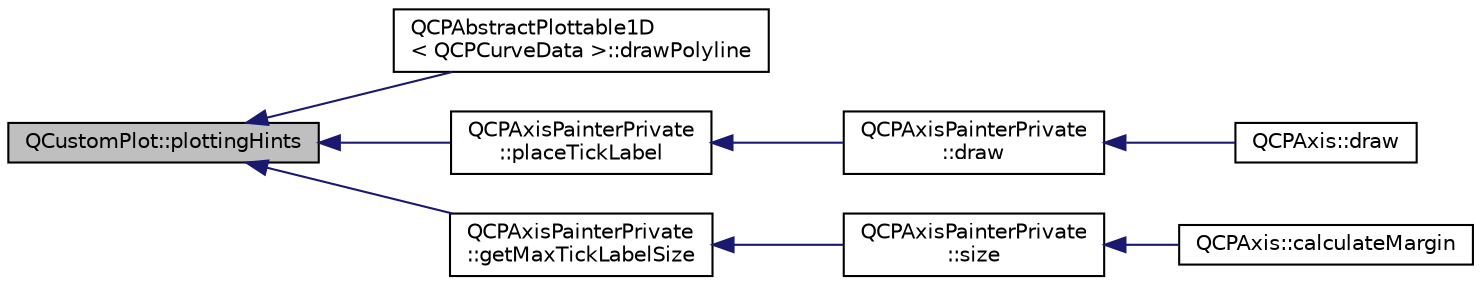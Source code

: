 digraph "QCustomPlot::plottingHints"
{
  edge [fontname="Helvetica",fontsize="10",labelfontname="Helvetica",labelfontsize="10"];
  node [fontname="Helvetica",fontsize="10",shape=record];
  rankdir="LR";
  Node713 [label="QCustomPlot::plottingHints",height=0.2,width=0.4,color="black", fillcolor="grey75", style="filled", fontcolor="black"];
  Node713 -> Node714 [dir="back",color="midnightblue",fontsize="10",style="solid",fontname="Helvetica"];
  Node714 [label="QCPAbstractPlottable1D\l\< QCPCurveData \>::drawPolyline",height=0.2,width=0.4,color="black", fillcolor="white", style="filled",URL="$class_q_c_p_abstract_plottable1_d.html#a7adc6c3cccebb5341f11e0c2b7d54206"];
  Node713 -> Node715 [dir="back",color="midnightblue",fontsize="10",style="solid",fontname="Helvetica"];
  Node715 [label="QCPAxisPainterPrivate\l::placeTickLabel",height=0.2,width=0.4,color="black", fillcolor="white", style="filled",URL="$class_q_c_p_axis_painter_private.html#af8fe7350c19575bc33ca770f9b3a15fd"];
  Node715 -> Node716 [dir="back",color="midnightblue",fontsize="10",style="solid",fontname="Helvetica"];
  Node716 [label="QCPAxisPainterPrivate\l::draw",height=0.2,width=0.4,color="black", fillcolor="white", style="filled",URL="$class_q_c_p_axis_painter_private.html#a0207a99bdf9c4f70af20928898ddc2fc"];
  Node716 -> Node717 [dir="back",color="midnightblue",fontsize="10",style="solid",fontname="Helvetica"];
  Node717 [label="QCPAxis::draw",height=0.2,width=0.4,color="black", fillcolor="white", style="filled",URL="$class_q_c_p_axis.html#ac15ebb4225ca5212d8e5fffae481bc9b"];
  Node713 -> Node718 [dir="back",color="midnightblue",fontsize="10",style="solid",fontname="Helvetica"];
  Node718 [label="QCPAxisPainterPrivate\l::getMaxTickLabelSize",height=0.2,width=0.4,color="black", fillcolor="white", style="filled",URL="$class_q_c_p_axis_painter_private.html#a7a961f0e05c57b51cf1100b05e93f5b9"];
  Node718 -> Node719 [dir="back",color="midnightblue",fontsize="10",style="solid",fontname="Helvetica"];
  Node719 [label="QCPAxisPainterPrivate\l::size",height=0.2,width=0.4,color="black", fillcolor="white", style="filled",URL="$class_q_c_p_axis_painter_private.html#a60fc2eec99ed23e9a3c98e8f7e5730b0"];
  Node719 -> Node720 [dir="back",color="midnightblue",fontsize="10",style="solid",fontname="Helvetica"];
  Node720 [label="QCPAxis::calculateMargin",height=0.2,width=0.4,color="black", fillcolor="white", style="filled",URL="$class_q_c_p_axis.html#a47bdb0a55de6759489ee47665199aebb"];
}
